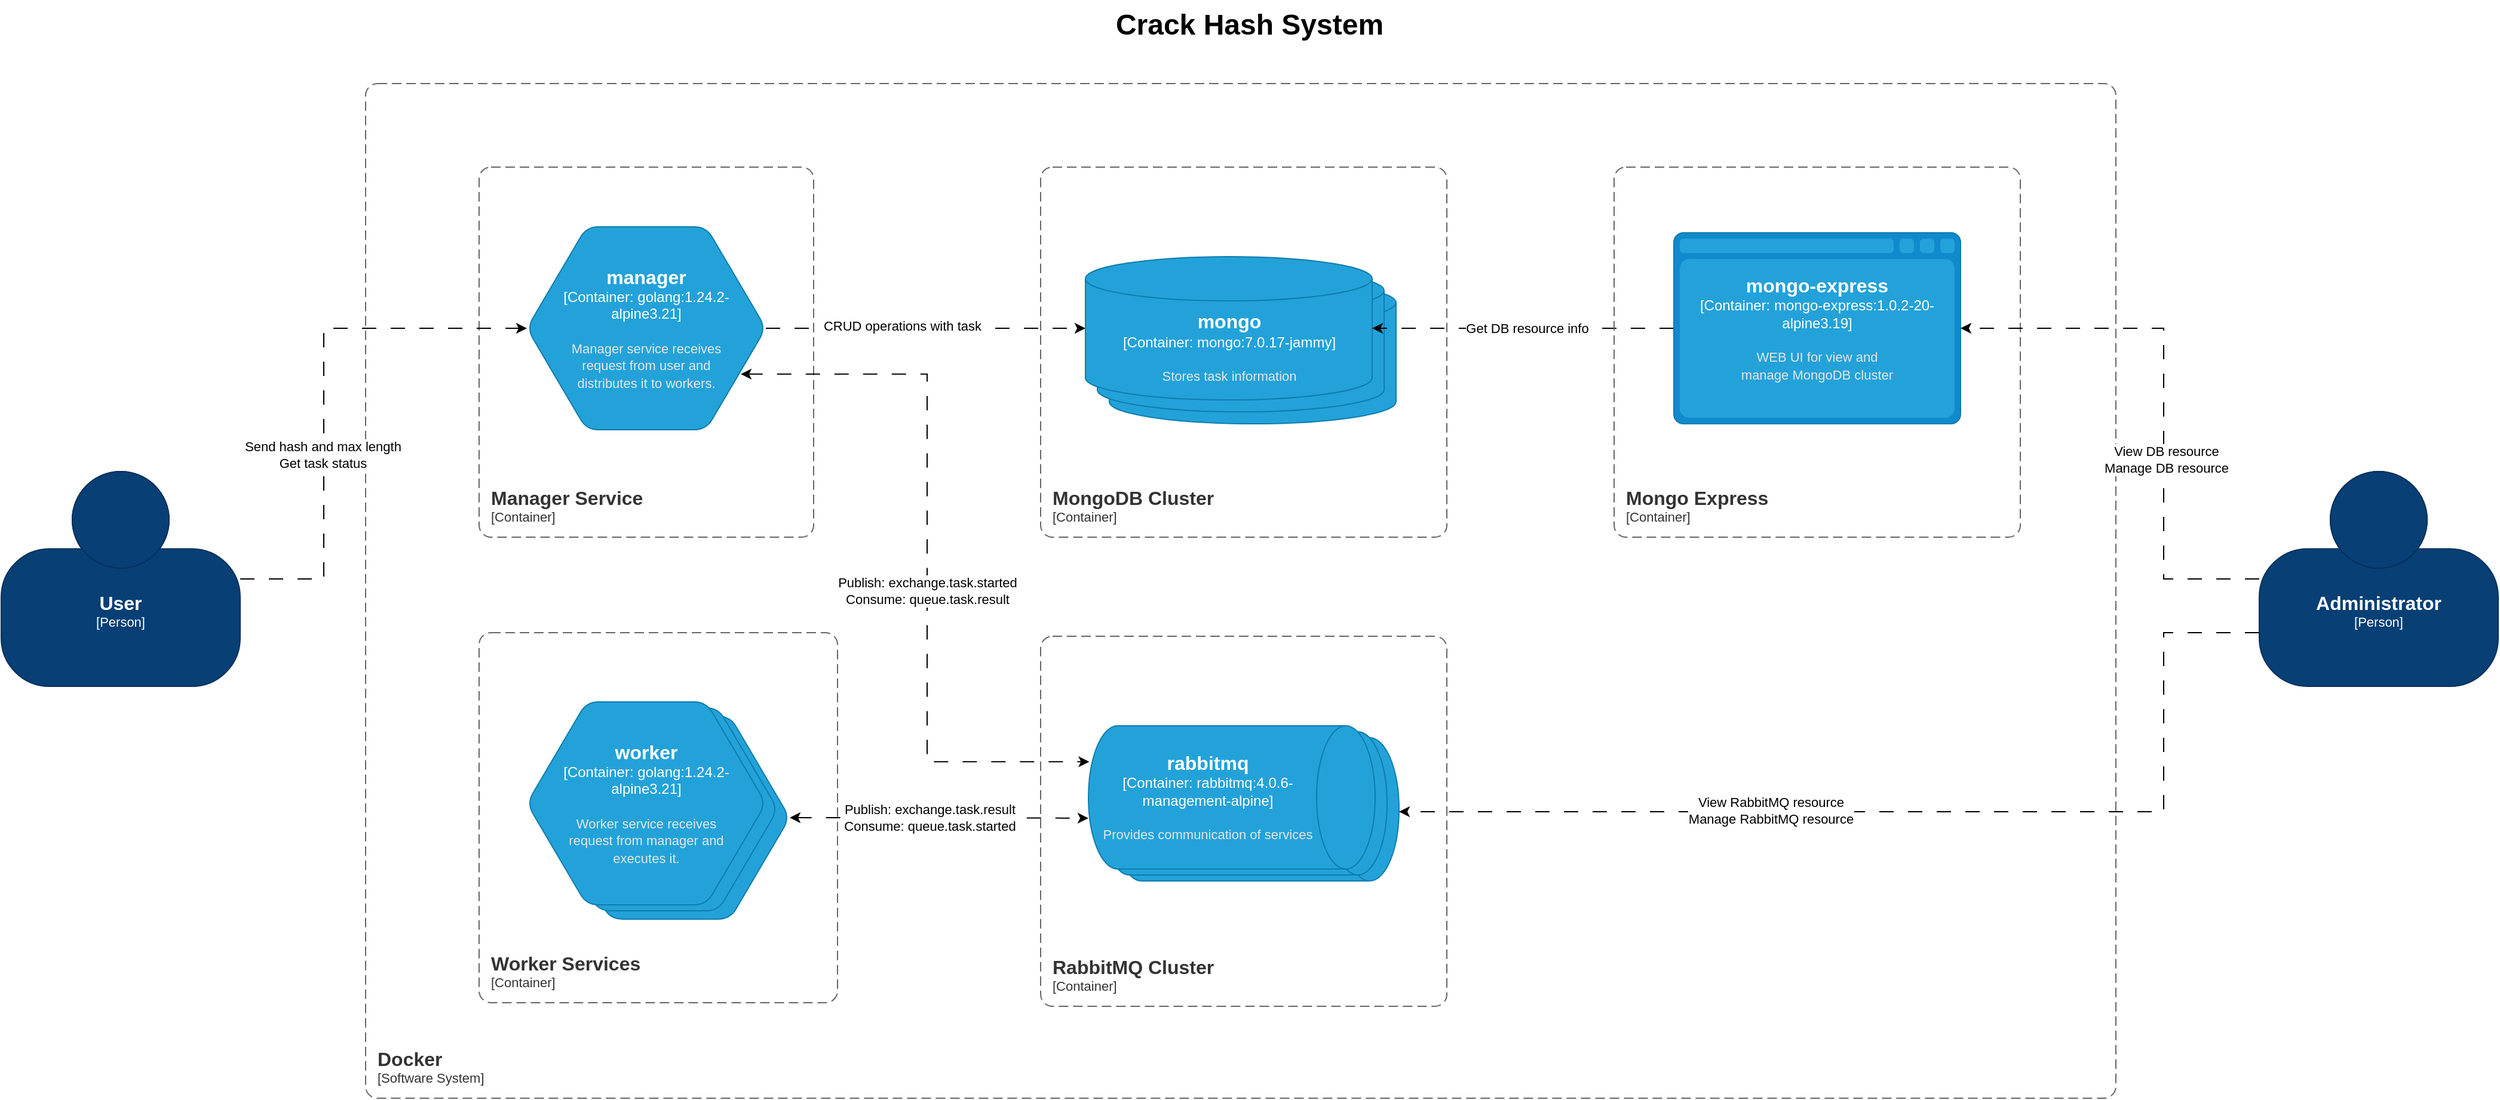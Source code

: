 <mxfile version="26.1.1">
  <diagram name="System Architecture" id="0">
    <mxGraphModel dx="2309" dy="1182" grid="1" gridSize="10" guides="1" tooltips="1" connect="1" arrows="1" fold="1" page="1" pageScale="1" pageWidth="2336" pageHeight="1654" math="0" shadow="0">
      <root>
        <mxCell id="0" />
        <mxCell id="1" parent="0" />
        <object placeholders="1" c4Name="" c4Type="" c4Technology="" c4Description="" label="&lt;font style=&quot;font-size: 16px&quot;&gt;&lt;b&gt;%c4Name%&lt;/b&gt;&lt;/font&gt;&lt;div&gt;[%c4Type%:&amp;nbsp;%c4Technology%]&lt;/div&gt;&lt;br&gt;&lt;div&gt;&lt;font style=&quot;font-size: 11px&quot;&gt;&lt;font color=&quot;#E6E6E6&quot;&gt;%c4Description%&lt;/font&gt;&lt;/div&gt;" id="N6Ey6fQ4eykysJ5YPM1u-32">
          <mxCell style="shape=cylinder3;size=18.5;whiteSpace=wrap;html=1;boundedLbl=1;rounded=0;labelBackgroundColor=none;fillColor=#23A2D9;fontSize=12;fontColor=#ffffff;align=center;strokeColor=#0E7DAD;metaEdit=1;points=[[0.5,0,0],[1,0.25,0],[1,0.5,0],[1,0.75,0],[0.5,1,0],[0,0.75,0],[0,0.5,0],[0,0.25,0]];resizable=0;" vertex="1" parent="1">
            <mxGeometry x="1050.5" y="405" width="240" height="120" as="geometry" />
          </mxCell>
        </object>
        <object placeholders="1" c4Name="" c4Type="" c4Technology="" c4Description="" label="&lt;font style=&quot;font-size: 16px&quot;&gt;&lt;b&gt;%c4Name%&lt;/b&gt;&lt;/font&gt;&lt;div&gt;[%c4Type%:&amp;nbsp;%c4Technology%]&lt;/div&gt;&lt;br&gt;&lt;div&gt;&lt;font style=&quot;font-size: 11px&quot;&gt;&lt;font color=&quot;#E6E6E6&quot;&gt;%c4Description%&lt;/font&gt;&lt;/div&gt;" id="N6Ey6fQ4eykysJ5YPM1u-31">
          <mxCell style="shape=cylinder3;size=18.5;whiteSpace=wrap;html=1;boundedLbl=1;rounded=0;labelBackgroundColor=none;fillColor=#23A2D9;fontSize=12;fontColor=#ffffff;align=center;strokeColor=#0E7DAD;metaEdit=1;points=[[0.5,0,0],[1,0.25,0],[1,0.5,0],[1,0.75,0],[0.5,1,0],[0,0.75,0],[0,0.5,0],[0,0.25,0]];resizable=0;" vertex="1" parent="1">
            <mxGeometry x="1040.5" y="395" width="240" height="120" as="geometry" />
          </mxCell>
        </object>
        <object placeholders="1" c4Name="" c4Type="" c4Technology="" c4Description="" label="&lt;font style=&quot;font-size: 16px&quot;&gt;&lt;b&gt;%c4Name%&lt;/b&gt;&lt;/font&gt;&lt;div&gt;[%c4Type%:&amp;nbsp;%c4Technology%]&lt;/div&gt;&lt;br&gt;&lt;div&gt;&lt;font style=&quot;font-size: 11px&quot;&gt;&lt;font color=&quot;#E6E6E6&quot;&gt;%c4Description%&lt;/font&gt;&lt;/div&gt;" id="N6Ey6fQ4eykysJ5YPM1u-30">
          <mxCell style="shape=cylinder3;size=24.5;direction=south;whiteSpace=wrap;html=1;boundedLbl=1;rounded=0;labelBackgroundColor=none;fillColor=#23A2D9;fontSize=12;fontColor=#ffffff;align=center;strokeColor=#0E7DAD;metaEdit=1;points=[[0.5,0,0],[1,0.25,0],[1,0.5,0],[1,0.75,0],[0.5,1,0],[0,0.75,0],[0,0.5,0],[0,0.25,0]];resizable=0;" vertex="1" parent="1">
            <mxGeometry x="1053" y="788" width="240" height="120" as="geometry" />
          </mxCell>
        </object>
        <object placeholders="1" c4Name="" c4Type="" c4Technology="" c4Description="" label="&lt;font style=&quot;font-size: 16px&quot;&gt;&lt;b&gt;%c4Name%&lt;/b&gt;&lt;/font&gt;&lt;div&gt;[%c4Type%:&amp;nbsp;%c4Technology%]&lt;/div&gt;&lt;br&gt;&lt;div&gt;&lt;font style=&quot;font-size: 11px&quot;&gt;&lt;font color=&quot;#E6E6E6&quot;&gt;%c4Description%&lt;/font&gt;&lt;/div&gt;" id="N6Ey6fQ4eykysJ5YPM1u-29">
          <mxCell style="shape=cylinder3;size=24.5;direction=south;whiteSpace=wrap;html=1;boundedLbl=1;rounded=0;labelBackgroundColor=none;fillColor=#23A2D9;fontSize=12;fontColor=#ffffff;align=center;strokeColor=#0E7DAD;metaEdit=1;points=[[0.5,0,0],[1,0.25,0],[1,0.5,0],[1,0.75,0],[0.5,1,0],[0,0.75,0],[0,0.5,0],[0,0.25,0]];resizable=0;" vertex="1" parent="1">
            <mxGeometry x="1043" y="783" width="240" height="120" as="geometry" />
          </mxCell>
        </object>
        <mxCell id="N6Ey6fQ4eykysJ5YPM1u-35" style="edgeStyle=orthogonalEdgeStyle;rounded=0;orthogonalLoop=1;jettySize=auto;html=1;exitX=1;exitY=0.5;exitDx=0;exitDy=0;exitPerimeter=0;startArrow=classic;startFill=1;dashed=1;dashPattern=12 12;" edge="1" parent="1" source="N6Ey6fQ4eykysJ5YPM1u-28">
          <mxGeometry relative="1" as="geometry">
            <mxPoint x="1033.0" y="855.385" as="targetPoint" />
          </mxGeometry>
        </mxCell>
        <mxCell id="N6Ey6fQ4eykysJ5YPM1u-42" value="Publish: exchange.task.result&lt;br&gt;Consume: queue.task.started" style="edgeLabel;html=1;align=center;verticalAlign=middle;resizable=0;points=[];" vertex="1" connectable="0" parent="N6Ey6fQ4eykysJ5YPM1u-35">
          <mxGeometry x="-0.173" y="1" relative="1" as="geometry">
            <mxPoint x="13" y="1" as="offset" />
          </mxGeometry>
        </mxCell>
        <object placeholders="1" c4Name="" c4Type="" c4Technology="" c4Description="" label="&lt;font style=&quot;font-size: 16px&quot;&gt;&lt;b&gt;%c4Name%&lt;/b&gt;&lt;/font&gt;&lt;div&gt;[%c4Type%:&amp;nbsp;%c4Technology%]&lt;/div&gt;&lt;br&gt;&lt;div&gt;&lt;font style=&quot;font-size: 11px&quot;&gt;&lt;font color=&quot;#E6E6E6&quot;&gt;%c4Description%&lt;/font&gt;&lt;/div&gt;" id="N6Ey6fQ4eykysJ5YPM1u-28">
          <mxCell style="shape=hexagon;size=50;perimeter=hexagonPerimeter2;whiteSpace=wrap;html=1;fixedSize=1;rounded=1;labelBackgroundColor=none;fillColor=#23A2D9;fontSize=12;fontColor=#ffffff;align=center;strokeColor=#0E7DAD;metaEdit=1;points=[[0.5,0,0],[1,0.25,0],[1,0.5,0],[1,0.75,0],[0.5,1,0],[0,0.75,0],[0,0.5,0],[0,0.25,0]];resizable=0;" vertex="1" parent="1">
            <mxGeometry x="583" y="770" width="200" height="170" as="geometry" />
          </mxCell>
        </object>
        <object placeholders="1" c4Name="" c4Type="" c4Technology="" c4Description="" label="&lt;font style=&quot;font-size: 16px&quot;&gt;&lt;b&gt;%c4Name%&lt;/b&gt;&lt;/font&gt;&lt;div&gt;[%c4Type%:&amp;nbsp;%c4Technology%]&lt;/div&gt;&lt;br&gt;&lt;div&gt;&lt;font style=&quot;font-size: 11px&quot;&gt;&lt;font color=&quot;#E6E6E6&quot;&gt;%c4Description%&lt;/font&gt;&lt;/div&gt;" id="N6Ey6fQ4eykysJ5YPM1u-27">
          <mxCell style="shape=hexagon;size=50;perimeter=hexagonPerimeter2;whiteSpace=wrap;html=1;fixedSize=1;rounded=1;labelBackgroundColor=none;fillColor=#23A2D9;fontSize=12;fontColor=#ffffff;align=center;strokeColor=#0E7DAD;metaEdit=1;points=[[0.5,0,0],[1,0.25,0],[1,0.5,0],[1,0.75,0],[0.5,1,0],[0,0.75,0],[0,0.5,0],[0,0.25,0]];resizable=0;" vertex="1" parent="1">
            <mxGeometry x="573" y="763" width="200" height="170" as="geometry" />
          </mxCell>
        </object>
        <object placeholders="1" c4Name="User" c4Type="Person" c4Description="" label="&lt;font style=&quot;font-size: 16px&quot;&gt;&lt;b&gt;%c4Name%&lt;/b&gt;&lt;/font&gt;&lt;div&gt;[%c4Type%]&lt;/div&gt;&lt;br&gt;&lt;div&gt;&lt;font style=&quot;font-size: 11px&quot;&gt;&lt;font color=&quot;#cccccc&quot;&gt;%c4Description%&lt;/font&gt;&lt;/div&gt;" id="N6Ey6fQ4eykysJ5YPM1u-2">
          <mxCell style="html=1;fontSize=11;dashed=0;whiteSpace=wrap;fillColor=#083F75;strokeColor=#06315C;fontColor=#ffffff;shape=mxgraph.c4.person2;align=center;metaEdit=1;points=[[0.5,0,0],[1,0.5,0],[1,0.75,0],[0.75,1,0],[0.5,1,0],[0.25,1,0],[0,0.75,0],[0,0.5,0]];resizable=0;direction=east;" vertex="1" parent="1">
            <mxGeometry x="123" y="565" width="200" height="180" as="geometry" />
          </mxCell>
        </object>
        <object placeholders="1" c4Name="worker" c4Type="Container" c4Technology="golang:1.24.2-&#xa;alpine3.21" c4Description="Worker service receives &#xa;request from manager and &#xa;executes it." label="&lt;font style=&quot;font-size: 16px&quot;&gt;&lt;b&gt;%c4Name%&lt;/b&gt;&lt;/font&gt;&lt;div&gt;[%c4Type%:&amp;nbsp;%c4Technology%]&lt;/div&gt;&lt;br&gt;&lt;div&gt;&lt;font style=&quot;font-size: 11px&quot;&gt;&lt;font color=&quot;#E6E6E6&quot;&gt;%c4Description%&lt;/font&gt;&lt;/div&gt;" id="N6Ey6fQ4eykysJ5YPM1u-3">
          <mxCell style="shape=hexagon;size=50;perimeter=hexagonPerimeter2;whiteSpace=wrap;html=1;fixedSize=1;rounded=1;labelBackgroundColor=none;fillColor=#23A2D9;fontSize=12;fontColor=#ffffff;align=center;strokeColor=#0E7DAD;metaEdit=1;points=[[0.5,0,0],[1,0.25,0],[1,0.5,0],[1,0.75,0],[0.5,1,0],[0,0.75,0],[0,0.5,0],[0,0.25,0]];resizable=0;" vertex="1" parent="1">
            <mxGeometry x="563" y="758" width="200" height="170" as="geometry" />
          </mxCell>
        </object>
        <mxCell id="N6Ey6fQ4eykysJ5YPM1u-21" style="edgeStyle=orthogonalEdgeStyle;rounded=0;orthogonalLoop=1;jettySize=auto;html=1;exitX=1;exitY=0.5;exitDx=0;exitDy=0;exitPerimeter=0;dashed=1;dashPattern=12 12;" edge="1" parent="1" source="N6Ey6fQ4eykysJ5YPM1u-4" target="N6Ey6fQ4eykysJ5YPM1u-5">
          <mxGeometry relative="1" as="geometry" />
        </mxCell>
        <mxCell id="N6Ey6fQ4eykysJ5YPM1u-38" value="CRUD operations with task" style="edgeLabel;html=1;align=center;verticalAlign=middle;resizable=0;points=[];" vertex="1" connectable="0" parent="N6Ey6fQ4eykysJ5YPM1u-21">
          <mxGeometry x="-0.146" y="2" relative="1" as="geometry">
            <mxPoint as="offset" />
          </mxGeometry>
        </mxCell>
        <object placeholders="1" c4Name="manager" c4Type="Container" c4Technology="golang:1.24.2-&#xa;alpine3.21" c4Description="Manager service receives &#xa;request from user and &#xa;distributes it to workers." label="&lt;font style=&quot;font-size: 16px&quot;&gt;&lt;b&gt;%c4Name%&lt;/b&gt;&lt;/font&gt;&lt;div&gt;[%c4Type%:&amp;nbsp;%c4Technology%]&lt;/div&gt;&lt;br&gt;&lt;div&gt;&lt;font style=&quot;font-size: 11px&quot;&gt;&lt;font color=&quot;#E6E6E6&quot;&gt;%c4Description%&lt;/font&gt;&lt;/div&gt;" id="N6Ey6fQ4eykysJ5YPM1u-4">
          <mxCell style="shape=hexagon;size=50;perimeter=hexagonPerimeter2;whiteSpace=wrap;html=1;fixedSize=1;rounded=1;labelBackgroundColor=none;fillColor=#23A2D9;fontSize=12;fontColor=#ffffff;align=center;strokeColor=#0E7DAD;metaEdit=1;points=[[0.5,0,0],[1,0.25,0],[1,0.5,0],[1,0.75,0],[0.5,1,0],[0,0.75,0],[0,0.5,0],[0,0.25,0]];resizable=0;" vertex="1" parent="1">
            <mxGeometry x="563" y="360" width="200" height="170" as="geometry" />
          </mxCell>
        </object>
        <object placeholders="1" c4Name="mongo" c4Type="Container" c4Technology="mongo:7.0.17-jammy" c4Description="Stores task information" label="&lt;font style=&quot;font-size: 16px&quot;&gt;&lt;b&gt;%c4Name%&lt;/b&gt;&lt;/font&gt;&lt;div&gt;[%c4Type%:&amp;nbsp;%c4Technology%]&lt;/div&gt;&lt;br&gt;&lt;div&gt;&lt;font style=&quot;font-size: 11px&quot;&gt;&lt;font color=&quot;#E6E6E6&quot;&gt;%c4Description%&lt;/font&gt;&lt;/div&gt;" id="N6Ey6fQ4eykysJ5YPM1u-5">
          <mxCell style="shape=cylinder3;size=18.5;whiteSpace=wrap;html=1;boundedLbl=1;rounded=0;labelBackgroundColor=none;fillColor=#23A2D9;fontSize=12;fontColor=#ffffff;align=center;strokeColor=#0E7DAD;metaEdit=1;points=[[0.5,0,0],[1,0.25,0],[1,0.5,0],[1,0.75,0],[0.5,1,0],[0,0.75,0],[0,0.5,0],[0,0.25,0]];resizable=0;" vertex="1" parent="1">
            <mxGeometry x="1030.5" y="385" width="240" height="120" as="geometry" />
          </mxCell>
        </object>
        <object placeholders="1" c4Name="rabbitmq" c4Type="Container" c4Technology="rabbitmq:4.0.6-management-alpine" c4Description="Provides communication of services" label="&lt;font style=&quot;font-size: 16px&quot;&gt;&lt;b&gt;%c4Name%&lt;/b&gt;&lt;/font&gt;&lt;div&gt;[%c4Type%:&amp;nbsp;%c4Technology%]&lt;/div&gt;&lt;br&gt;&lt;div&gt;&lt;font style=&quot;font-size: 11px&quot;&gt;&lt;font color=&quot;#E6E6E6&quot;&gt;%c4Description%&lt;/font&gt;&lt;/div&gt;" id="N6Ey6fQ4eykysJ5YPM1u-6">
          <mxCell style="shape=cylinder3;size=24.5;direction=south;whiteSpace=wrap;html=1;boundedLbl=1;rounded=0;labelBackgroundColor=none;fillColor=#23A2D9;fontSize=12;fontColor=#ffffff;align=center;strokeColor=#0E7DAD;metaEdit=1;points=[[0.5,0,0],[1,0.25,0],[1,0.5,0],[1,0.75,0],[0.5,1,0],[0,0.75,0],[0,0.5,0],[0,0.25,0]];resizable=0;" vertex="1" parent="1">
            <mxGeometry x="1033" y="778" width="240" height="120" as="geometry" />
          </mxCell>
        </object>
        <mxCell id="N6Ey6fQ4eykysJ5YPM1u-20" style="edgeStyle=orthogonalEdgeStyle;rounded=0;orthogonalLoop=1;jettySize=auto;html=1;dashed=1;dashPattern=12 12;" edge="1" parent="1" source="N6Ey6fQ4eykysJ5YPM1u-7" target="N6Ey6fQ4eykysJ5YPM1u-5">
          <mxGeometry relative="1" as="geometry" />
        </mxCell>
        <mxCell id="N6Ey6fQ4eykysJ5YPM1u-39" value="Get DB resource info" style="edgeLabel;html=1;align=center;verticalAlign=middle;resizable=0;points=[];" vertex="1" connectable="0" parent="N6Ey6fQ4eykysJ5YPM1u-20">
          <mxGeometry x="0.175" y="2" relative="1" as="geometry">
            <mxPoint x="25" y="-2" as="offset" />
          </mxGeometry>
        </mxCell>
        <object placeholders="1" c4Name="mongo-express" c4Type="Container" c4Technology="mongo-express:1.0.2-20-alpine3.19" c4Description="WEB UI for view and &#xa;manage MongoDB cluster" label="&lt;font style=&quot;font-size: 16px&quot;&gt;&lt;b&gt;%c4Name%&lt;/b&gt;&lt;/font&gt;&lt;div&gt;[%c4Type%:&amp;nbsp;%c4Technology%]&lt;/div&gt;&lt;br&gt;&lt;div&gt;&lt;font style=&quot;font-size: 11px&quot;&gt;&lt;font color=&quot;#E6E6E6&quot;&gt;%c4Description%&lt;/font&gt;&lt;/div&gt;" id="N6Ey6fQ4eykysJ5YPM1u-7">
          <mxCell style="shape=mxgraph.c4.webBrowserContainer2;whiteSpace=wrap;html=1;boundedLbl=1;rounded=0;labelBackgroundColor=none;strokeColor=#118ACD;fillColor=#23A2D9;strokeColor=#118ACD;strokeColor2=#0E7DAD;fontSize=12;fontColor=#ffffff;align=center;metaEdit=1;points=[[0.5,0,0],[1,0.25,0],[1,0.5,0],[1,0.75,0],[0.5,1,0],[0,0.75,0],[0,0.5,0],[0,0.25,0]];resizable=0;" vertex="1" parent="1">
            <mxGeometry x="1523" y="365" width="240" height="160" as="geometry" />
          </mxCell>
        </object>
        <object placeholders="1" c4Name="Administrator" c4Type="Person" c4Description="" label="&lt;font style=&quot;font-size: 16px&quot;&gt;&lt;b&gt;%c4Name%&lt;/b&gt;&lt;/font&gt;&lt;div&gt;[%c4Type%]&lt;/div&gt;&lt;br&gt;&lt;div&gt;&lt;font style=&quot;font-size: 11px&quot;&gt;&lt;font color=&quot;#cccccc&quot;&gt;%c4Description%&lt;/font&gt;&lt;/div&gt;" id="N6Ey6fQ4eykysJ5YPM1u-9">
          <mxCell style="html=1;fontSize=11;dashed=0;whiteSpace=wrap;fillColor=#083F75;strokeColor=#06315C;fontColor=#ffffff;shape=mxgraph.c4.person2;align=center;metaEdit=1;points=[[0.5,0,0],[1,0.5,0],[1,0.75,0],[0.75,1,0],[0.5,1,0],[0.25,1,0],[0,0.75,0],[0,0.5,0]];resizable=0;" vertex="1" parent="1">
            <mxGeometry x="2013" y="565" width="200" height="180" as="geometry" />
          </mxCell>
        </object>
        <object placeholders="1" c4Name="Docker" c4Type="SystemScopeBoundary" c4Application="Software System" label="&lt;font style=&quot;font-size: 16px&quot;&gt;&lt;b&gt;&lt;div style=&quot;text-align: left&quot;&gt;%c4Name%&lt;/div&gt;&lt;/b&gt;&lt;/font&gt;&lt;div style=&quot;text-align: left&quot;&gt;[%c4Application%]&lt;/div&gt;" id="N6Ey6fQ4eykysJ5YPM1u-10">
          <mxCell style="rounded=1;fontSize=11;whiteSpace=wrap;html=1;dashed=1;arcSize=20;fillColor=none;strokeColor=#666666;fontColor=#333333;labelBackgroundColor=none;align=left;verticalAlign=bottom;labelBorderColor=none;spacingTop=0;spacing=10;dashPattern=8 4;metaEdit=1;rotatable=0;perimeter=rectanglePerimeter;noLabel=0;labelPadding=0;allowArrows=0;connectable=0;expand=0;recursiveResize=0;editable=1;pointerEvents=0;absoluteArcSize=1;points=[[0.25,0,0],[0.5,0,0],[0.75,0,0],[1,0.25,0],[1,0.5,0],[1,0.75,0],[0.75,1,0],[0.5,1,0],[0.25,1,0],[0,0.75,0],[0,0.5,0],[0,0.25,0]];" vertex="1" parent="1">
            <mxGeometry x="428" y="240" width="1465" height="850" as="geometry" />
          </mxCell>
        </object>
        <object placeholders="1" c4Name="Manager Service" c4Type="ContainerScopeBoundary" c4Application="Container" label="&lt;font style=&quot;font-size: 16px&quot;&gt;&lt;b&gt;&lt;div style=&quot;text-align: left&quot;&gt;%c4Name%&lt;/div&gt;&lt;/b&gt;&lt;/font&gt;&lt;div style=&quot;text-align: left&quot;&gt;[%c4Application%]&lt;/div&gt;" id="N6Ey6fQ4eykysJ5YPM1u-11">
          <mxCell style="rounded=1;fontSize=11;whiteSpace=wrap;html=1;dashed=1;arcSize=20;fillColor=none;strokeColor=#666666;fontColor=#333333;labelBackgroundColor=none;align=left;verticalAlign=bottom;labelBorderColor=none;spacingTop=0;spacing=10;dashPattern=8 4;metaEdit=1;rotatable=0;perimeter=rectanglePerimeter;noLabel=0;labelPadding=0;allowArrows=0;connectable=0;expand=0;recursiveResize=0;editable=1;pointerEvents=0;absoluteArcSize=1;points=[[0.25,0,0],[0.5,0,0],[0.75,0,0],[1,0.25,0],[1,0.5,0],[1,0.75,0],[0.75,1,0],[0.5,1,0],[0.25,1,0],[0,0.75,0],[0,0.5,0],[0,0.25,0]];" vertex="1" parent="1">
            <mxGeometry x="523" y="310" width="280" height="310" as="geometry" />
          </mxCell>
        </object>
        <object placeholders="1" c4Name="MongoDB Cluster" c4Type="ContainerScopeBoundary" c4Application="Container" label="&lt;font style=&quot;font-size: 16px&quot;&gt;&lt;b&gt;&lt;div style=&quot;text-align: left&quot;&gt;%c4Name%&lt;/div&gt;&lt;/b&gt;&lt;/font&gt;&lt;div style=&quot;text-align: left&quot;&gt;[%c4Application%]&lt;/div&gt;" id="N6Ey6fQ4eykysJ5YPM1u-12">
          <mxCell style="rounded=1;fontSize=11;whiteSpace=wrap;html=1;dashed=1;arcSize=20;fillColor=none;strokeColor=#666666;fontColor=#333333;labelBackgroundColor=none;align=left;verticalAlign=bottom;labelBorderColor=none;spacingTop=0;spacing=10;dashPattern=8 4;metaEdit=1;rotatable=0;perimeter=rectanglePerimeter;noLabel=0;labelPadding=0;allowArrows=0;connectable=0;expand=0;recursiveResize=0;editable=1;pointerEvents=0;absoluteArcSize=1;points=[[0.25,0,0],[0.5,0,0],[0.75,0,0],[1,0.25,0],[1,0.5,0],[1,0.75,0],[0.75,1,0],[0.5,1,0],[0.25,1,0],[0,0.75,0],[0,0.5,0],[0,0.25,0]];" vertex="1" parent="1">
            <mxGeometry x="993" y="310" width="340" height="310" as="geometry" />
          </mxCell>
        </object>
        <object placeholders="1" c4Name="Worker Services" c4Type="ContainerScopeBoundary" c4Application="Container" label="&lt;font style=&quot;font-size: 16px&quot;&gt;&lt;b&gt;&lt;div style=&quot;text-align: left&quot;&gt;%c4Name%&lt;/div&gt;&lt;/b&gt;&lt;/font&gt;&lt;div style=&quot;text-align: left&quot;&gt;[%c4Application%]&lt;/div&gt;" id="N6Ey6fQ4eykysJ5YPM1u-14">
          <mxCell style="rounded=1;fontSize=11;whiteSpace=wrap;html=1;dashed=1;arcSize=20;fillColor=none;strokeColor=#666666;fontColor=#333333;labelBackgroundColor=none;align=left;verticalAlign=bottom;labelBorderColor=none;spacingTop=0;spacing=10;dashPattern=8 4;metaEdit=1;rotatable=0;perimeter=rectanglePerimeter;noLabel=0;labelPadding=0;allowArrows=0;connectable=0;expand=0;recursiveResize=0;editable=1;pointerEvents=0;absoluteArcSize=1;points=[[0.25,0,0],[0.5,0,0],[0.75,0,0],[1,0.25,0],[1,0.5,0],[1,0.75,0],[0.75,1,0],[0.5,1,0],[0.25,1,0],[0,0.75,0],[0,0.5,0],[0,0.25,0]];" vertex="1" parent="1">
            <mxGeometry x="523" y="700" width="300" height="310" as="geometry" />
          </mxCell>
        </object>
        <object placeholders="1" c4Name="RabbitMQ Cluster" c4Type="ContainerScopeBoundary" c4Application="Container" label="&lt;font style=&quot;font-size: 16px&quot;&gt;&lt;b&gt;&lt;div style=&quot;text-align: left&quot;&gt;%c4Name%&lt;/div&gt;&lt;/b&gt;&lt;/font&gt;&lt;div style=&quot;text-align: left&quot;&gt;[%c4Application%]&lt;/div&gt;" id="N6Ey6fQ4eykysJ5YPM1u-15">
          <mxCell style="rounded=1;fontSize=11;whiteSpace=wrap;html=1;dashed=1;arcSize=20;fillColor=none;strokeColor=#666666;fontColor=#333333;labelBackgroundColor=none;align=left;verticalAlign=bottom;labelBorderColor=none;spacingTop=0;spacing=10;dashPattern=8 4;metaEdit=1;rotatable=0;perimeter=rectanglePerimeter;noLabel=0;labelPadding=0;allowArrows=0;connectable=0;expand=0;recursiveResize=0;editable=1;pointerEvents=0;absoluteArcSize=1;points=[[0.25,0,0],[0.5,0,0],[0.75,0,0],[1,0.25,0],[1,0.5,0],[1,0.75,0],[0.75,1,0],[0.5,1,0],[0.25,1,0],[0,0.75,0],[0,0.5,0],[0,0.25,0]];" vertex="1" parent="1">
            <mxGeometry x="993" y="703" width="340" height="310" as="geometry" />
          </mxCell>
        </object>
        <object placeholders="1" c4Name="Mongo Express" c4Type="ContainerScopeBoundary" c4Application="Container" label="&lt;font style=&quot;font-size: 16px&quot;&gt;&lt;b&gt;&lt;div style=&quot;text-align: left&quot;&gt;%c4Name%&lt;/div&gt;&lt;/b&gt;&lt;/font&gt;&lt;div style=&quot;text-align: left&quot;&gt;[%c4Application%]&lt;/div&gt;" id="N6Ey6fQ4eykysJ5YPM1u-17">
          <mxCell style="rounded=1;fontSize=11;whiteSpace=wrap;html=1;dashed=1;arcSize=20;fillColor=none;strokeColor=#666666;fontColor=#333333;labelBackgroundColor=none;align=left;verticalAlign=bottom;labelBorderColor=none;spacingTop=0;spacing=10;dashPattern=8 4;metaEdit=1;rotatable=0;perimeter=rectanglePerimeter;noLabel=0;labelPadding=0;allowArrows=0;connectable=0;expand=0;recursiveResize=0;editable=1;pointerEvents=0;absoluteArcSize=1;points=[[0.25,0,0],[0.5,0,0],[0.75,0,0],[1,0.25,0],[1,0.5,0],[1,0.75,0],[0.75,1,0],[0.5,1,0],[0.25,1,0],[0,0.75,0],[0,0.5,0],[0,0.25,0]];" vertex="1" parent="1">
            <mxGeometry x="1473" y="310" width="340" height="310" as="geometry" />
          </mxCell>
        </object>
        <mxCell id="N6Ey6fQ4eykysJ5YPM1u-18" style="edgeStyle=orthogonalEdgeStyle;rounded=0;orthogonalLoop=1;jettySize=auto;html=1;entryX=0;entryY=0.5;entryDx=0;entryDy=0;entryPerimeter=0;dashed=1;dashPattern=12 12;" edge="1" parent="1" source="N6Ey6fQ4eykysJ5YPM1u-2" target="N6Ey6fQ4eykysJ5YPM1u-4">
          <mxGeometry relative="1" as="geometry">
            <Array as="points">
              <mxPoint x="393" y="655" />
              <mxPoint x="393" y="445" />
            </Array>
          </mxGeometry>
        </mxCell>
        <mxCell id="N6Ey6fQ4eykysJ5YPM1u-37" value="Send hash and max length&lt;br&gt;Get task status" style="edgeLabel;html=1;align=center;verticalAlign=middle;resizable=0;points=[];" vertex="1" connectable="0" parent="N6Ey6fQ4eykysJ5YPM1u-18">
          <mxGeometry x="-0.226" y="1" relative="1" as="geometry">
            <mxPoint as="offset" />
          </mxGeometry>
        </mxCell>
        <mxCell id="N6Ey6fQ4eykysJ5YPM1u-25" style="edgeStyle=orthogonalEdgeStyle;rounded=0;orthogonalLoop=1;jettySize=auto;html=1;entryX=1;entryY=0.5;entryDx=0;entryDy=0;entryPerimeter=0;dashed=1;dashPattern=12 12;" edge="1" parent="1" source="N6Ey6fQ4eykysJ5YPM1u-9" target="N6Ey6fQ4eykysJ5YPM1u-7">
          <mxGeometry relative="1" as="geometry">
            <Array as="points">
              <mxPoint x="1933" y="655" />
              <mxPoint x="1933" y="445" />
            </Array>
          </mxGeometry>
        </mxCell>
        <mxCell id="N6Ey6fQ4eykysJ5YPM1u-40" value="View DB resource&lt;br&gt;Manage DB resource" style="edgeLabel;html=1;align=center;verticalAlign=middle;resizable=0;points=[];" vertex="1" connectable="0" parent="N6Ey6fQ4eykysJ5YPM1u-25">
          <mxGeometry x="-0.217" y="-2" relative="1" as="geometry">
            <mxPoint as="offset" />
          </mxGeometry>
        </mxCell>
        <mxCell id="N6Ey6fQ4eykysJ5YPM1u-26" style="edgeStyle=orthogonalEdgeStyle;rounded=0;orthogonalLoop=1;jettySize=auto;html=1;exitX=0;exitY=0.75;exitDx=0;exitDy=0;exitPerimeter=0;dashed=1;dashPattern=12 12;" edge="1" parent="1" source="N6Ey6fQ4eykysJ5YPM1u-9">
          <mxGeometry relative="1" as="geometry">
            <mxPoint x="1293" y="850" as="targetPoint" />
            <Array as="points">
              <mxPoint x="1933" y="700" />
              <mxPoint x="1933" y="850" />
            </Array>
          </mxGeometry>
        </mxCell>
        <mxCell id="N6Ey6fQ4eykysJ5YPM1u-41" value="View RabbitMQ resource&lt;br&gt;Manage RabbitMQ resource" style="edgeLabel;html=1;align=center;verticalAlign=middle;resizable=0;points=[];" vertex="1" connectable="0" parent="N6Ey6fQ4eykysJ5YPM1u-26">
          <mxGeometry x="0.286" y="-1" relative="1" as="geometry">
            <mxPoint as="offset" />
          </mxGeometry>
        </mxCell>
        <mxCell id="N6Ey6fQ4eykysJ5YPM1u-33" style="edgeStyle=orthogonalEdgeStyle;rounded=0;orthogonalLoop=1;jettySize=auto;html=1;exitX=0.895;exitY=0.726;exitDx=0;exitDy=0;exitPerimeter=0;entryX=0.251;entryY=0.997;entryDx=0;entryDy=0;entryPerimeter=0;startArrow=classic;startFill=1;dashed=1;dashPattern=12 12;" edge="1" parent="1" source="N6Ey6fQ4eykysJ5YPM1u-4" target="N6Ey6fQ4eykysJ5YPM1u-6">
          <mxGeometry relative="1" as="geometry" />
        </mxCell>
        <mxCell id="N6Ey6fQ4eykysJ5YPM1u-44" value="Publish: exchange.task.started&lt;br&gt;Consume: queue.task.result" style="edgeLabel;html=1;align=center;verticalAlign=middle;resizable=0;points=[];" vertex="1" connectable="0" parent="N6Ey6fQ4eykysJ5YPM1u-33">
          <mxGeometry x="0.231" relative="1" as="geometry">
            <mxPoint y="-42" as="offset" />
          </mxGeometry>
        </mxCell>
        <object placeholders="1" c4Name="Crack Hash System" c4Type="ContainerScopeBoundary" c4Description="" label="&lt;font&gt;&lt;b&gt;&lt;div&gt;%c4Name%&lt;/div&gt;&lt;/b&gt;&lt;/font&gt;&lt;div&gt;%c4Description%&lt;/div&gt;" id="N6Ey6fQ4eykysJ5YPM1u-36">
          <mxCell style="text;html=1;strokeColor=none;fillColor=none;align=center;verticalAlign=top;whiteSpace=wrap;rounded=0;metaEdit=1;allowArrows=0;resizable=1;rotatable=0;connectable=0;recursiveResize=0;expand=0;pointerEvents=0;points=[[0.25,0,0],[0.5,0,0],[0.75,0,0],[1,0.25,0],[1,0.5,0],[1,0.75,0],[0.75,1,0],[0.5,1,0],[0.25,1,0],[0,0.75,0],[0,0.5,0],[0,0.25,0]];fontSize=24;" vertex="1" parent="1">
            <mxGeometry x="1038" y="170" width="260" height="40" as="geometry" />
          </mxCell>
        </object>
      </root>
    </mxGraphModel>
  </diagram>
</mxfile>
